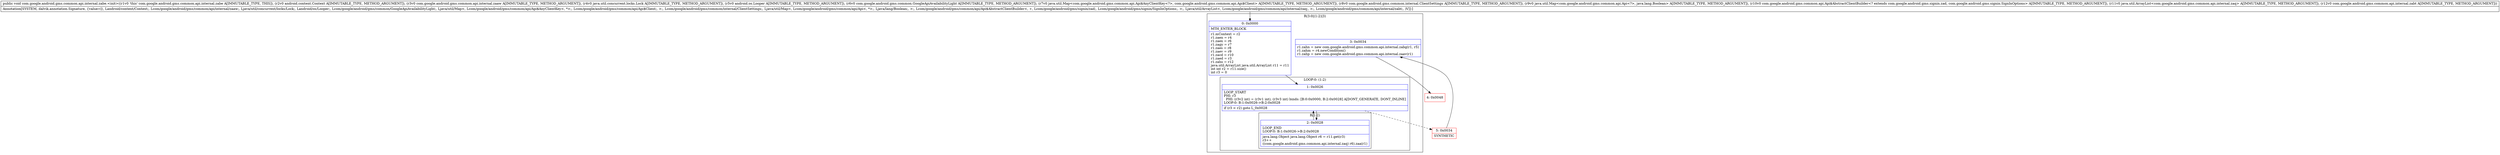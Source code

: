 digraph "CFG forcom.google.android.gms.common.api.internal.zabe.\<init\>(Landroid\/content\/Context;Lcom\/google\/android\/gms\/common\/api\/internal\/zaaw;Ljava\/util\/concurrent\/locks\/Lock;Landroid\/os\/Looper;Lcom\/google\/android\/gms\/common\/GoogleApiAvailabilityLight;Ljava\/util\/Map;Lcom\/google\/android\/gms\/common\/internal\/ClientSettings;Ljava\/util\/Map;Lcom\/google\/android\/gms\/common\/api\/Api$AbstractClientBuilder;Ljava\/util\/ArrayList;Lcom\/google\/android\/gms\/common\/api\/internal\/zabt;)V" {
subgraph cluster_Region_1841173979 {
label = "R(3:0|(1:2)|3)";
node [shape=record,color=blue];
Node_0 [shape=record,label="{0\:\ 0x0000|MTH_ENTER_BLOCK\l|r1.mContext = r2\lr1.zaen = r4\lr1.zaex = r6\lr1.zagy = r7\lr1.zaes = r8\lr1.zaev = r9\lr1.zacd = r10\lr1.zaed = r3\lr1.zahs = r12\ljava.util.ArrayList java.util.ArrayList r11 = r11\lint int r2 = r11.size()\lint r3 = 0\l}"];
subgraph cluster_LoopRegion_685253141 {
label = "LOOP:0: (1:2)";
node [shape=record,color=blue];
Node_1 [shape=record,label="{1\:\ 0x0026|LOOP_START\lPHI: r3 \l  PHI: (r3v2 int) = (r3v1 int), (r3v3 int) binds: [B:0:0x0000, B:2:0x0028] A[DONT_GENERATE, DONT_INLINE]\lLOOP:0: B:1:0x0026\-\>B:2:0x0028\l|if (r3 \< r2) goto L_0x0028\l}"];
subgraph cluster_Region_1941260170 {
label = "R(1:2)";
node [shape=record,color=blue];
Node_2 [shape=record,label="{2\:\ 0x0028|LOOP_END\lLOOP:0: B:1:0x0026\-\>B:2:0x0028\l|java.lang.Object java.lang.Object r6 = r11.get(r3)\lr3++\l((com.google.android.gms.common.api.internal.zaq) r6).zaa(r1)\l}"];
}
}
Node_3 [shape=record,label="{3\:\ 0x0034|r1.zahn = new com.google.android.gms.common.api.internal.zabg(r1, r5)\lr1.zahm = r4.newCondition()\lr1.zahp = new com.google.android.gms.common.api.internal.zaav(r1)\l}"];
}
Node_4 [shape=record,color=red,label="{4\:\ 0x0048}"];
Node_5 [shape=record,color=red,label="{5\:\ 0x0034|SYNTHETIC\l}"];
MethodNode[shape=record,label="{public void com.google.android.gms.common.api.internal.zabe.\<init\>((r1v0 'this' com.google.android.gms.common.api.internal.zabe A[IMMUTABLE_TYPE, THIS]), (r2v0 android.content.Context A[IMMUTABLE_TYPE, METHOD_ARGUMENT]), (r3v0 com.google.android.gms.common.api.internal.zaaw A[IMMUTABLE_TYPE, METHOD_ARGUMENT]), (r4v0 java.util.concurrent.locks.Lock A[IMMUTABLE_TYPE, METHOD_ARGUMENT]), (r5v0 android.os.Looper A[IMMUTABLE_TYPE, METHOD_ARGUMENT]), (r6v0 com.google.android.gms.common.GoogleApiAvailabilityLight A[IMMUTABLE_TYPE, METHOD_ARGUMENT]), (r7v0 java.util.Map\<com.google.android.gms.common.api.Api$AnyClientKey\<?\>, com.google.android.gms.common.api.Api$Client\> A[IMMUTABLE_TYPE, METHOD_ARGUMENT]), (r8v0 com.google.android.gms.common.internal.ClientSettings A[IMMUTABLE_TYPE, METHOD_ARGUMENT]), (r9v0 java.util.Map\<com.google.android.gms.common.api.Api\<?\>, java.lang.Boolean\> A[IMMUTABLE_TYPE, METHOD_ARGUMENT]), (r10v0 com.google.android.gms.common.api.Api$AbstractClientBuilder\<? extends com.google.android.gms.signin.zad, com.google.android.gms.signin.SignInOptions\> A[IMMUTABLE_TYPE, METHOD_ARGUMENT]), (r11v0 java.util.ArrayList\<com.google.android.gms.common.api.internal.zaq\> A[IMMUTABLE_TYPE, METHOD_ARGUMENT]), (r12v0 com.google.android.gms.common.api.internal.zabt A[IMMUTABLE_TYPE, METHOD_ARGUMENT]))  | Annotation[SYSTEM, dalvik.annotation.Signature, \{value=[(, Landroid\/content\/Context;, Lcom\/google\/android\/gms\/common\/api\/internal\/zaaw;, Ljava\/util\/concurrent\/locks\/Lock;, Landroid\/os\/Looper;, Lcom\/google\/android\/gms\/common\/GoogleApiAvailabilityLight;, Ljava\/util\/Map\<, Lcom\/google\/android\/gms\/common\/api\/Api$AnyClientKey\<, *\>;, Lcom\/google\/android\/gms\/common\/api\/Api$Client;, \>;, Lcom\/google\/android\/gms\/common\/internal\/ClientSettings;, Ljava\/util\/Map\<, Lcom\/google\/android\/gms\/common\/api\/Api\<, *\>;, Ljava\/lang\/Boolean;, \>;, Lcom\/google\/android\/gms\/common\/api\/Api$AbstractClientBuilder\<, +, Lcom\/google\/android\/gms\/signin\/zad;, Lcom\/google\/android\/gms\/signin\/SignInOptions;, \>;, Ljava\/util\/ArrayList\<, Lcom\/google\/android\/gms\/common\/api\/internal\/zaq;, \>;, Lcom\/google\/android\/gms\/common\/api\/internal\/zabt;, )V]\}]\l}"];
MethodNode -> Node_0;
Node_0 -> Node_1;
Node_1 -> Node_2;
Node_1 -> Node_5[style=dashed];
Node_2 -> Node_1;
Node_3 -> Node_4;
Node_5 -> Node_3;
}

